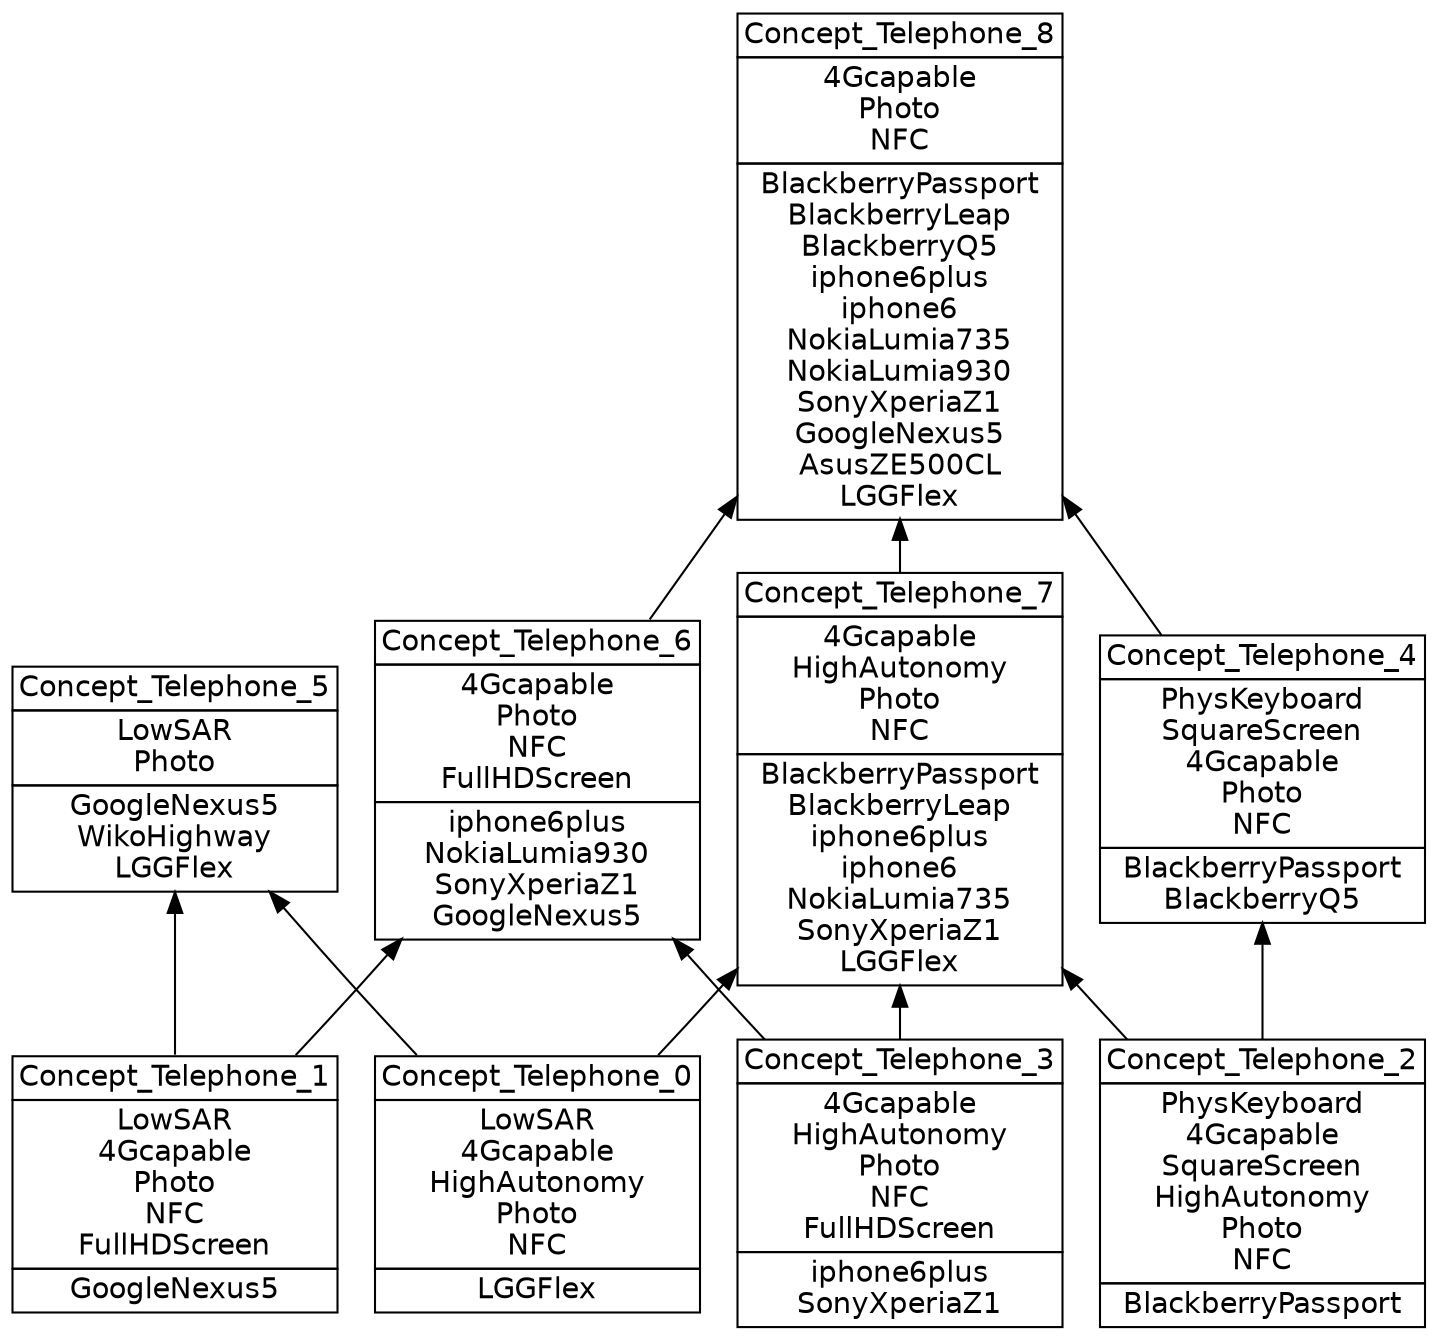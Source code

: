 digraph G { 
	rankdir=BT;
	margin=0;
	node [margin="0.03,0.03",fontname="DejaVu Sans"];
	ranksep=0.3;
	nodesep=0.2;
//graph[label="name:Telephone,concept number:9,object number:12,attribute number:8"
4 [shape=none,label=<<table border="0" cellborder="1" cellspacing="0" port="p"><tr><td>Concept_Telephone_1</td></tr><tr><td>LowSAR<br/>4Gcapable<br/>Photo<br/>NFC<br/>FullHDScreen<br/></td></tr><tr><td>GoogleNexus5<br/></td></tr></table>>];
7 [shape=none,label=<<table border="0" cellborder="1" cellspacing="0" port="p"><tr><td>Concept_Telephone_2</td></tr><tr><td>PhysKeyboard<br/>4Gcapable<br/>SquareScreen<br/>HighAutonomy<br/>Photo<br/>NFC<br/></td></tr><tr><td>BlackberryPassport<br/></td></tr></table>>];
8 [shape=none,label=<<table border="0" cellborder="1" cellspacing="0" port="p"><tr><td>Concept_Telephone_0</td></tr><tr><td>LowSAR<br/>4Gcapable<br/>HighAutonomy<br/>Photo<br/>NFC<br/></td></tr><tr><td>LGGFlex<br/></td></tr></table>>];
1 [shape=none,label=<<table border="0" cellborder="1" cellspacing="0" port="p"><tr><td>Concept_Telephone_4</td></tr><tr><td>PhysKeyboard<br/>SquareScreen<br/>4Gcapable<br/>Photo<br/>NFC<br/></td></tr><tr><td>BlackberryPassport<br/>BlackberryQ5<br/></td></tr></table>>];
9 [shape=none,label=<<table border="0" cellborder="1" cellspacing="0" port="p"><tr><td>Concept_Telephone_3</td></tr><tr><td>4Gcapable<br/>HighAutonomy<br/>Photo<br/>NFC<br/>FullHDScreen<br/></td></tr><tr><td>iphone6plus<br/>SonyXperiaZ1<br/></td></tr></table>>];
6 [shape=none,label=<<table border="0" cellborder="1" cellspacing="0" port="p"><tr><td>Concept_Telephone_5</td></tr><tr><td>LowSAR<br/>Photo<br/></td></tr><tr><td>GoogleNexus5<br/>WikoHighway<br/>LGGFlex<br/></td></tr></table>>];
2 [shape=none,label=<<table border="0" cellborder="1" cellspacing="0" port="p"><tr><td>Concept_Telephone_6</td></tr><tr><td>4Gcapable<br/>Photo<br/>NFC<br/>FullHDScreen<br/></td></tr><tr><td>iphone6plus<br/>NokiaLumia930<br/>SonyXperiaZ1<br/>GoogleNexus5<br/></td></tr></table>>];
10 [shape=none,label=<<table border="0" cellborder="1" cellspacing="0" port="p"><tr><td>Concept_Telephone_7</td></tr><tr><td>4Gcapable<br/>HighAutonomy<br/>Photo<br/>NFC<br/></td></tr><tr><td>BlackberryPassport<br/>BlackberryLeap<br/>iphone6plus<br/>iphone6<br/>NokiaLumia735<br/>SonyXperiaZ1<br/>LGGFlex<br/></td></tr></table>>];
3 [shape=none,label=<<table border="0" cellborder="1" cellspacing="0" port="p"><tr><td>Concept_Telephone_8</td></tr><tr><td>4Gcapable<br/>Photo<br/>NFC<br/></td></tr><tr><td>BlackberryPassport<br/>BlackberryLeap<br/>BlackberryQ5<br/>iphone6plus<br/>iphone6<br/>NokiaLumia735<br/>NokiaLumia930<br/>SonyXperiaZ1<br/>GoogleNexus5<br/>AsusZE500CL<br/>LGGFlex<br/></td></tr></table>>];
	7:p -> 1:p
	4:p -> 6:p
	8:p -> 6:p
	4:p -> 2:p
	9:p -> 2:p
	7:p -> 10:p
	8:p -> 10:p
	9:p -> 10:p
	2:p -> 3:p
	10:p -> 3:p
	1:p -> 3:p
}